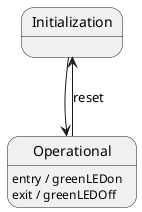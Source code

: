 @startuml state_diagram

' [*] -->  Initialization : Init

state Initialization {

}

Initialization --> Operational


state Operational {
    Operational: entry / greenLEDon
    Operational: exit / greenLEDOff
}

Operational --> Initialization : reset
@enduml